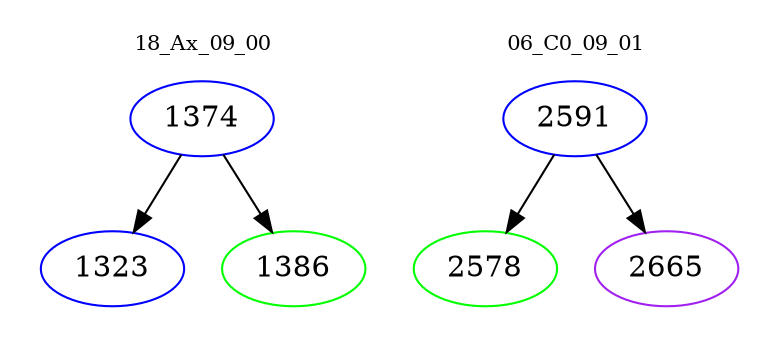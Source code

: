 digraph{
subgraph cluster_0 {
color = white
label = "18_Ax_09_00";
fontsize=10;
T0_1374 [label="1374", color="blue"]
T0_1374 -> T0_1323 [color="black"]
T0_1323 [label="1323", color="blue"]
T0_1374 -> T0_1386 [color="black"]
T0_1386 [label="1386", color="green"]
}
subgraph cluster_1 {
color = white
label = "06_C0_09_01";
fontsize=10;
T1_2591 [label="2591", color="blue"]
T1_2591 -> T1_2578 [color="black"]
T1_2578 [label="2578", color="green"]
T1_2591 -> T1_2665 [color="black"]
T1_2665 [label="2665", color="purple"]
}
}
